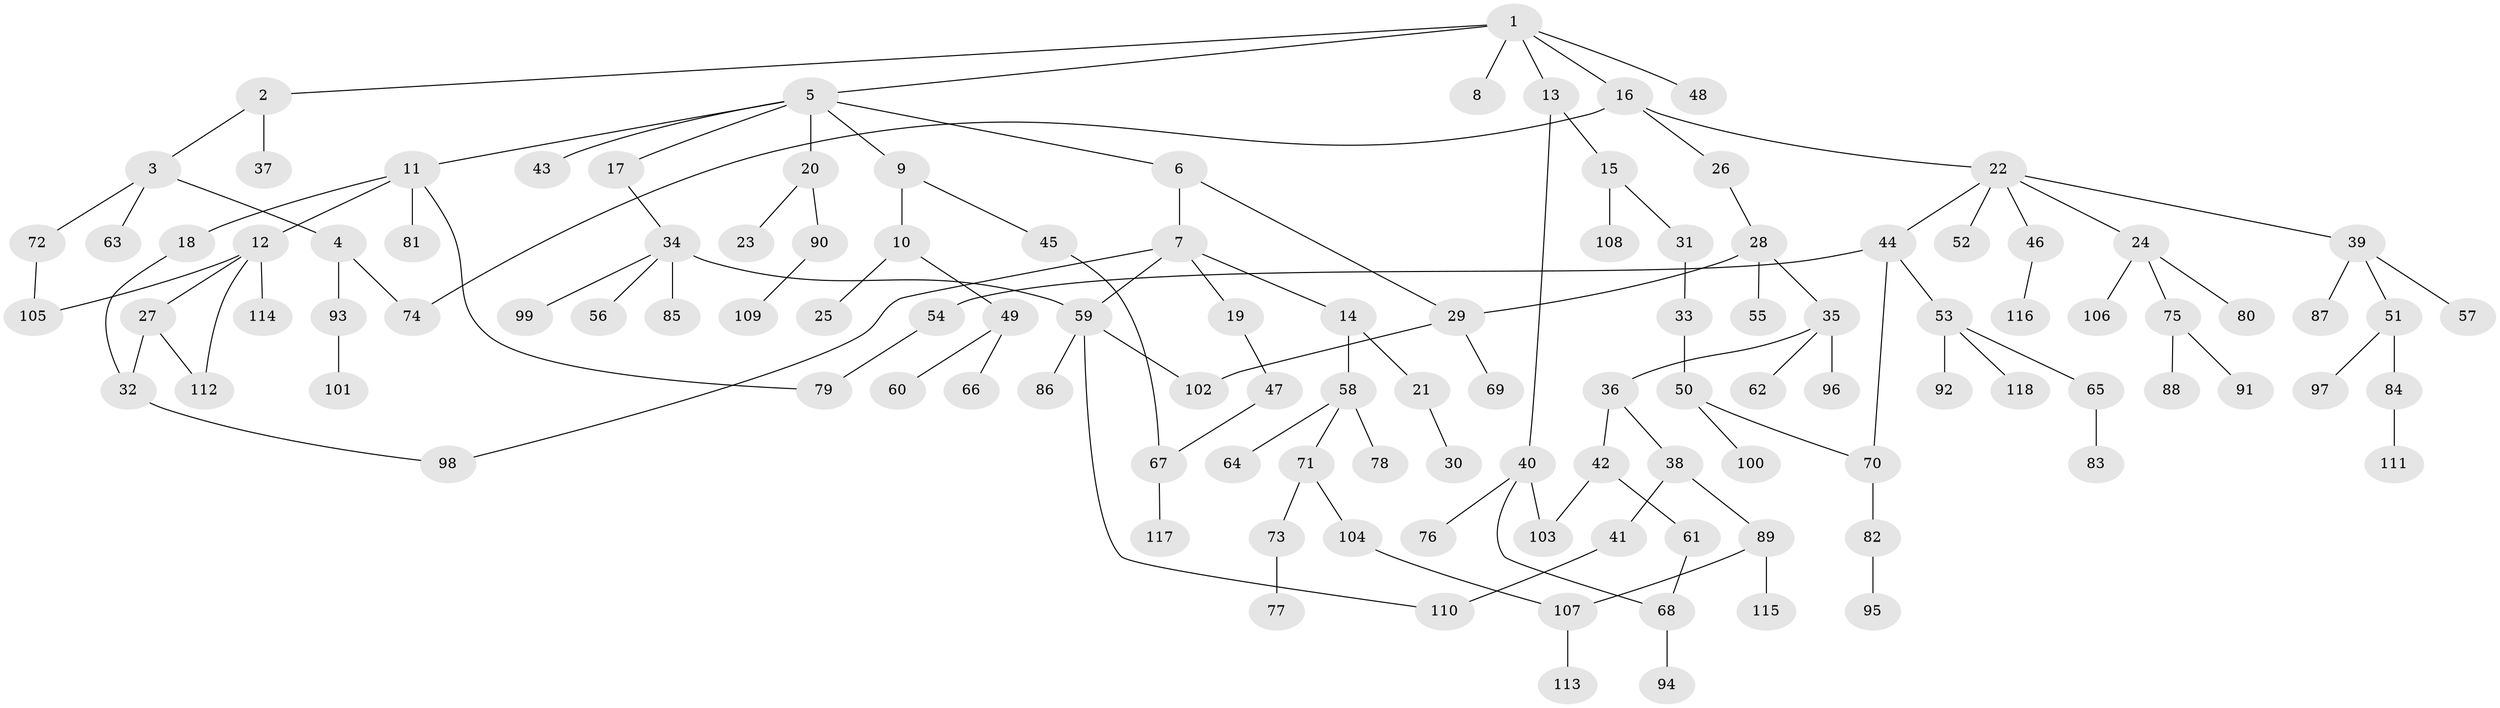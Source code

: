 // Generated by graph-tools (version 1.1) at 2025/34/03/09/25 02:34:11]
// undirected, 118 vertices, 132 edges
graph export_dot {
graph [start="1"]
  node [color=gray90,style=filled];
  1;
  2;
  3;
  4;
  5;
  6;
  7;
  8;
  9;
  10;
  11;
  12;
  13;
  14;
  15;
  16;
  17;
  18;
  19;
  20;
  21;
  22;
  23;
  24;
  25;
  26;
  27;
  28;
  29;
  30;
  31;
  32;
  33;
  34;
  35;
  36;
  37;
  38;
  39;
  40;
  41;
  42;
  43;
  44;
  45;
  46;
  47;
  48;
  49;
  50;
  51;
  52;
  53;
  54;
  55;
  56;
  57;
  58;
  59;
  60;
  61;
  62;
  63;
  64;
  65;
  66;
  67;
  68;
  69;
  70;
  71;
  72;
  73;
  74;
  75;
  76;
  77;
  78;
  79;
  80;
  81;
  82;
  83;
  84;
  85;
  86;
  87;
  88;
  89;
  90;
  91;
  92;
  93;
  94;
  95;
  96;
  97;
  98;
  99;
  100;
  101;
  102;
  103;
  104;
  105;
  106;
  107;
  108;
  109;
  110;
  111;
  112;
  113;
  114;
  115;
  116;
  117;
  118;
  1 -- 2;
  1 -- 5;
  1 -- 8;
  1 -- 13;
  1 -- 16;
  1 -- 48;
  2 -- 3;
  2 -- 37;
  3 -- 4;
  3 -- 63;
  3 -- 72;
  4 -- 93;
  4 -- 74;
  5 -- 6;
  5 -- 9;
  5 -- 11;
  5 -- 17;
  5 -- 20;
  5 -- 43;
  6 -- 7;
  6 -- 29;
  7 -- 14;
  7 -- 19;
  7 -- 59;
  7 -- 98;
  9 -- 10;
  9 -- 45;
  10 -- 25;
  10 -- 49;
  11 -- 12;
  11 -- 18;
  11 -- 79;
  11 -- 81;
  12 -- 27;
  12 -- 112;
  12 -- 114;
  12 -- 105;
  13 -- 15;
  13 -- 40;
  14 -- 21;
  14 -- 58;
  15 -- 31;
  15 -- 108;
  16 -- 22;
  16 -- 26;
  16 -- 74;
  17 -- 34;
  18 -- 32;
  19 -- 47;
  20 -- 23;
  20 -- 90;
  21 -- 30;
  22 -- 24;
  22 -- 39;
  22 -- 44;
  22 -- 46;
  22 -- 52;
  24 -- 75;
  24 -- 80;
  24 -- 106;
  26 -- 28;
  27 -- 32;
  27 -- 112;
  28 -- 35;
  28 -- 55;
  28 -- 29;
  29 -- 69;
  29 -- 102;
  31 -- 33;
  32 -- 98;
  33 -- 50;
  34 -- 56;
  34 -- 85;
  34 -- 99;
  34 -- 59;
  35 -- 36;
  35 -- 62;
  35 -- 96;
  36 -- 38;
  36 -- 42;
  38 -- 41;
  38 -- 89;
  39 -- 51;
  39 -- 57;
  39 -- 87;
  40 -- 68;
  40 -- 76;
  40 -- 103;
  41 -- 110;
  42 -- 61;
  42 -- 103;
  44 -- 53;
  44 -- 54;
  44 -- 70;
  45 -- 67;
  46 -- 116;
  47 -- 67;
  49 -- 60;
  49 -- 66;
  50 -- 70;
  50 -- 100;
  51 -- 84;
  51 -- 97;
  53 -- 65;
  53 -- 92;
  53 -- 118;
  54 -- 79;
  58 -- 64;
  58 -- 71;
  58 -- 78;
  59 -- 86;
  59 -- 102;
  59 -- 110;
  61 -- 68;
  65 -- 83;
  67 -- 117;
  68 -- 94;
  70 -- 82;
  71 -- 73;
  71 -- 104;
  72 -- 105;
  73 -- 77;
  75 -- 88;
  75 -- 91;
  82 -- 95;
  84 -- 111;
  89 -- 107;
  89 -- 115;
  90 -- 109;
  93 -- 101;
  104 -- 107;
  107 -- 113;
}

